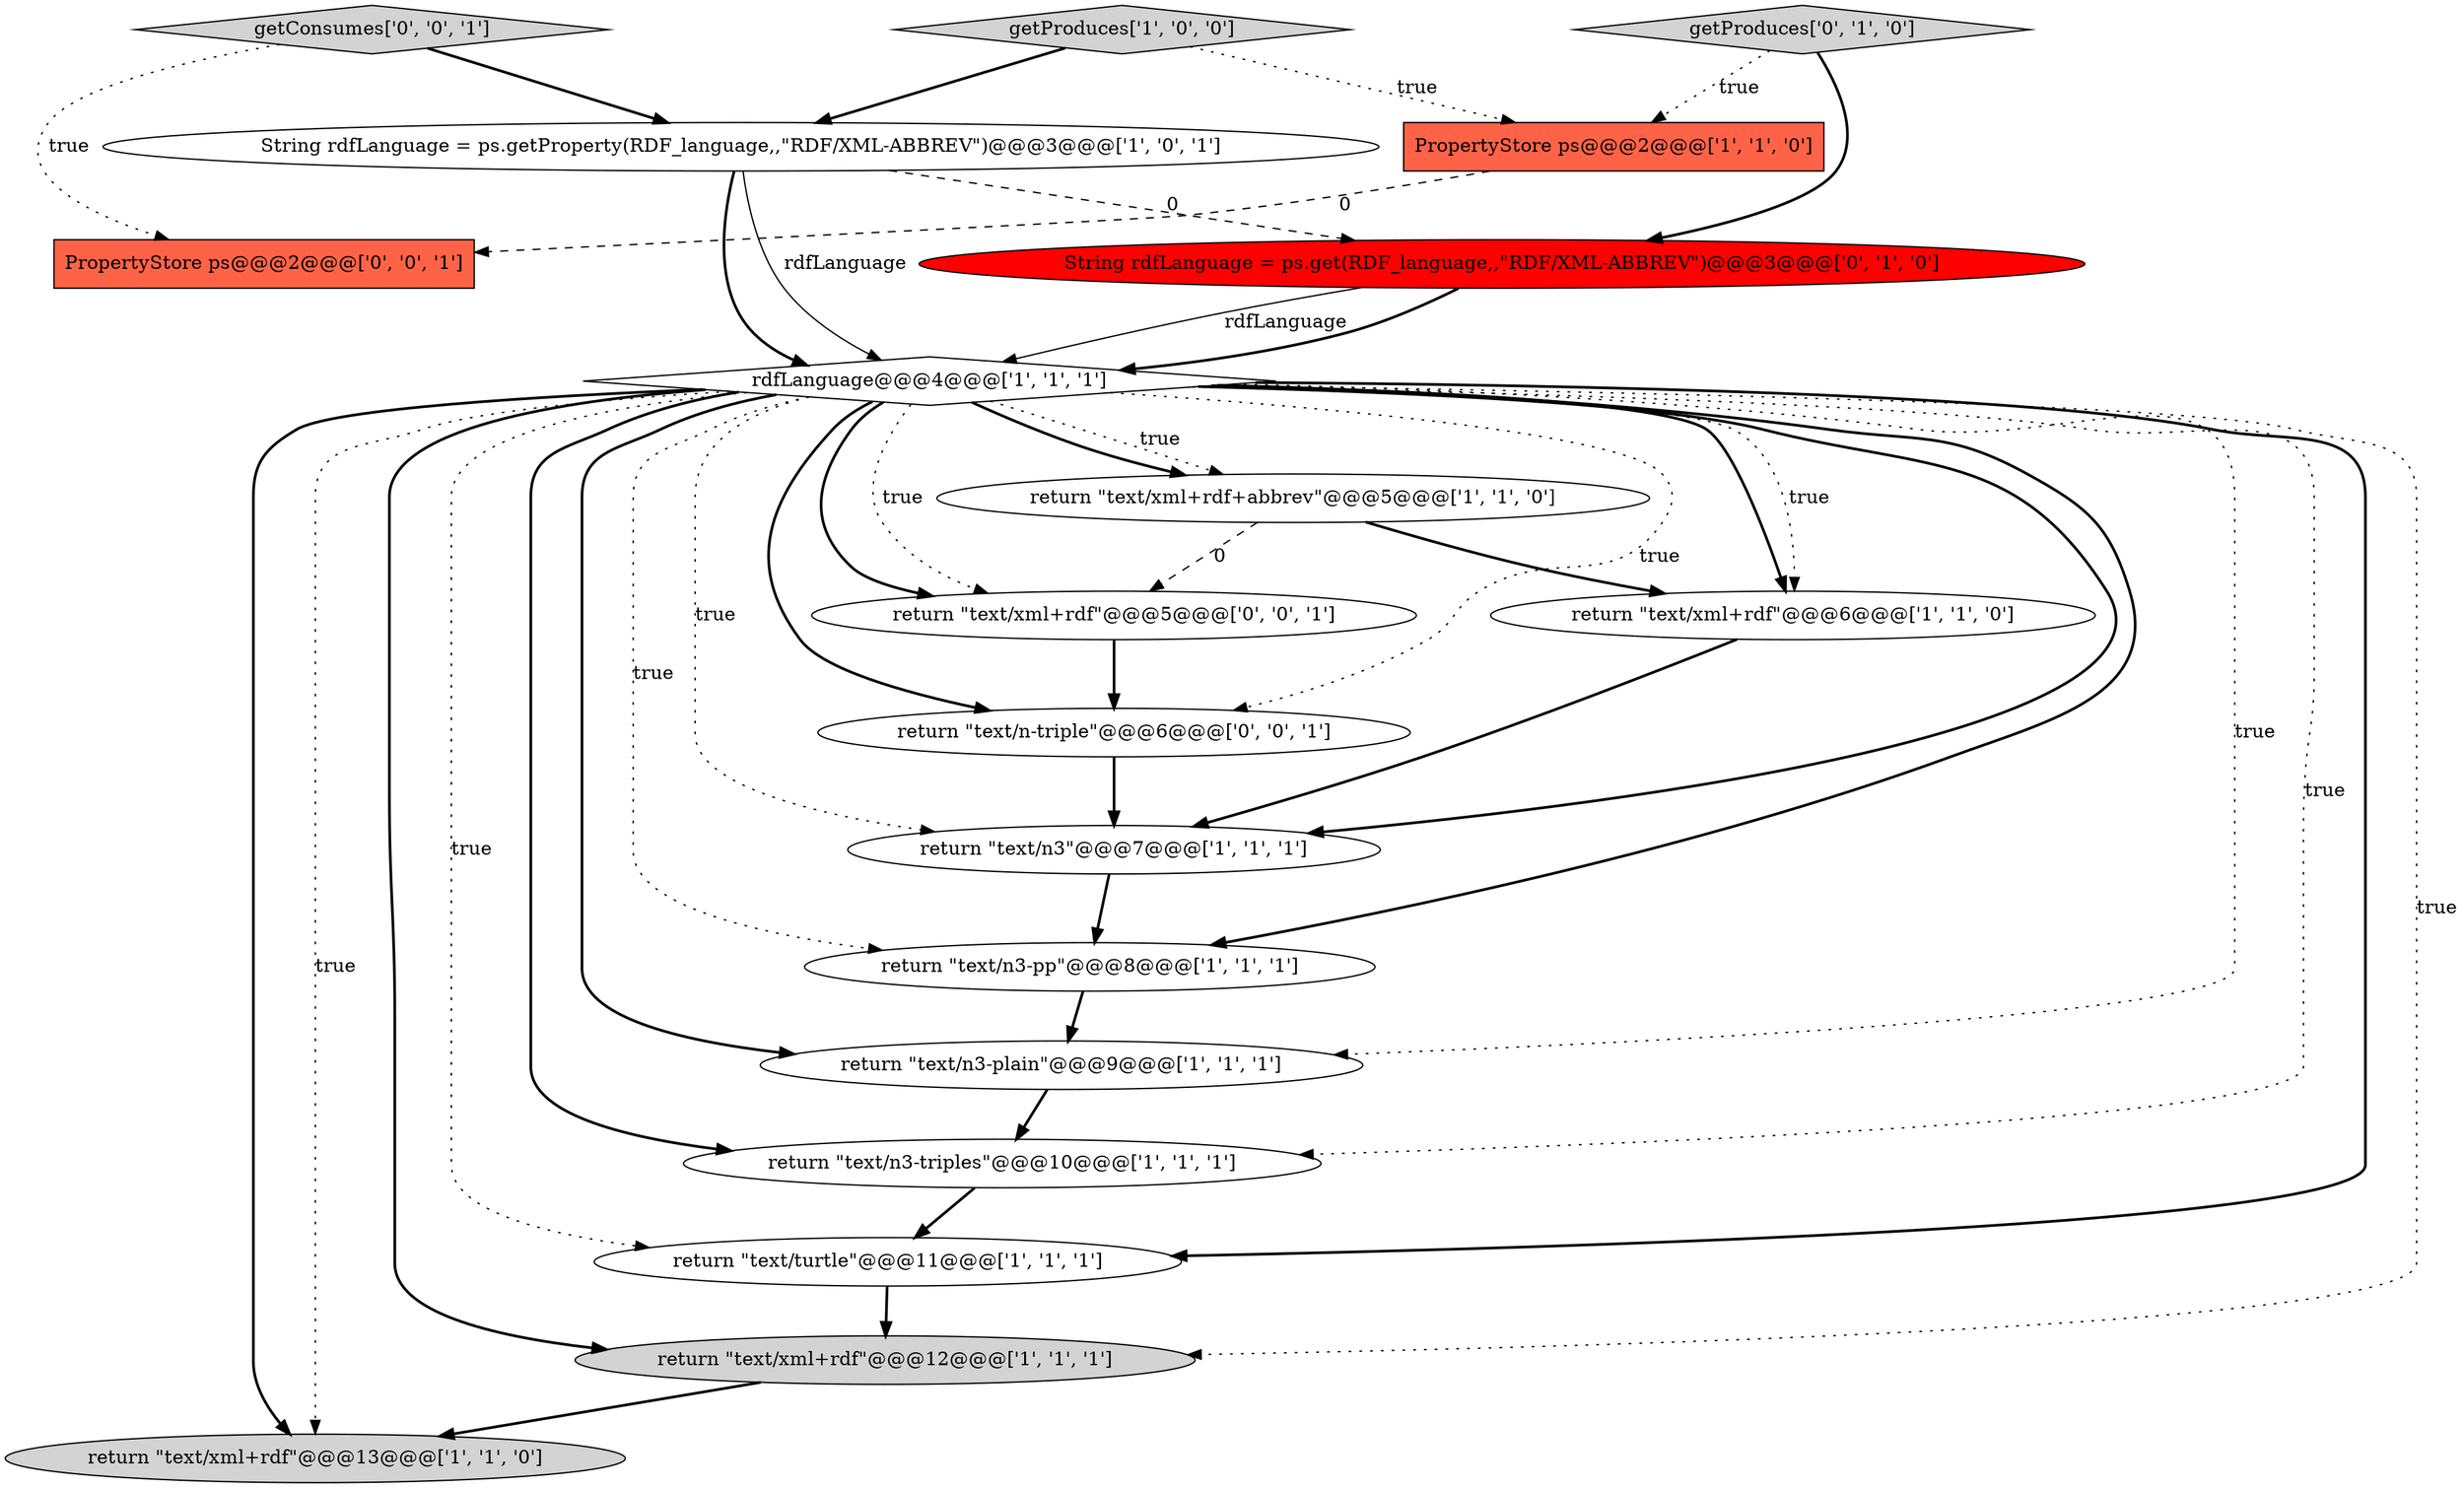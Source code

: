 digraph {
11 [style = filled, label = "return \"text/n3-plain\"@@@9@@@['1', '1', '1']", fillcolor = white, shape = ellipse image = "AAA0AAABBB1BBB"];
15 [style = filled, label = "getConsumes['0', '0', '1']", fillcolor = lightgray, shape = diamond image = "AAA0AAABBB3BBB"];
2 [style = filled, label = "return \"text/xml+rdf\"@@@13@@@['1', '1', '0']", fillcolor = lightgray, shape = ellipse image = "AAA0AAABBB1BBB"];
18 [style = filled, label = "PropertyStore ps@@@2@@@['0', '0', '1']", fillcolor = tomato, shape = box image = "AAA0AAABBB3BBB"];
5 [style = filled, label = "return \"text/turtle\"@@@11@@@['1', '1', '1']", fillcolor = white, shape = ellipse image = "AAA0AAABBB1BBB"];
8 [style = filled, label = "return \"text/xml+rdf\"@@@6@@@['1', '1', '0']", fillcolor = white, shape = ellipse image = "AAA0AAABBB1BBB"];
0 [style = filled, label = "String rdfLanguage = ps.getProperty(RDF_language,,\"RDF/XML-ABBREV\")@@@3@@@['1', '0', '1']", fillcolor = white, shape = ellipse image = "AAA0AAABBB1BBB"];
16 [style = filled, label = "return \"text/xml+rdf\"@@@5@@@['0', '0', '1']", fillcolor = white, shape = ellipse image = "AAA0AAABBB3BBB"];
4 [style = filled, label = "return \"text/n3\"@@@7@@@['1', '1', '1']", fillcolor = white, shape = ellipse image = "AAA0AAABBB1BBB"];
3 [style = filled, label = "getProduces['1', '0', '0']", fillcolor = lightgray, shape = diamond image = "AAA0AAABBB1BBB"];
1 [style = filled, label = "rdfLanguage@@@4@@@['1', '1', '1']", fillcolor = white, shape = diamond image = "AAA0AAABBB1BBB"];
6 [style = filled, label = "return \"text/n3-pp\"@@@8@@@['1', '1', '1']", fillcolor = white, shape = ellipse image = "AAA0AAABBB1BBB"];
12 [style = filled, label = "return \"text/xml+rdf\"@@@12@@@['1', '1', '1']", fillcolor = lightgray, shape = ellipse image = "AAA0AAABBB1BBB"];
7 [style = filled, label = "return \"text/xml+rdf+abbrev\"@@@5@@@['1', '1', '0']", fillcolor = white, shape = ellipse image = "AAA0AAABBB1BBB"];
13 [style = filled, label = "getProduces['0', '1', '0']", fillcolor = lightgray, shape = diamond image = "AAA0AAABBB2BBB"];
14 [style = filled, label = "String rdfLanguage = ps.get(RDF_language,,\"RDF/XML-ABBREV\")@@@3@@@['0', '1', '0']", fillcolor = red, shape = ellipse image = "AAA1AAABBB2BBB"];
17 [style = filled, label = "return \"text/n-triple\"@@@6@@@['0', '0', '1']", fillcolor = white, shape = ellipse image = "AAA0AAABBB3BBB"];
9 [style = filled, label = "PropertyStore ps@@@2@@@['1', '1', '0']", fillcolor = tomato, shape = box image = "AAA0AAABBB1BBB"];
10 [style = filled, label = "return \"text/n3-triples\"@@@10@@@['1', '1', '1']", fillcolor = white, shape = ellipse image = "AAA0AAABBB1BBB"];
1->5 [style = bold, label=""];
1->4 [style = bold, label=""];
1->8 [style = bold, label=""];
1->10 [style = dotted, label="true"];
1->17 [style = dotted, label="true"];
4->6 [style = bold, label=""];
7->16 [style = dashed, label="0"];
9->18 [style = dashed, label="0"];
1->11 [style = dotted, label="true"];
15->18 [style = dotted, label="true"];
14->1 [style = solid, label="rdfLanguage"];
1->4 [style = dotted, label="true"];
16->17 [style = bold, label=""];
3->9 [style = dotted, label="true"];
7->8 [style = bold, label=""];
1->7 [style = bold, label=""];
3->0 [style = bold, label=""];
14->1 [style = bold, label=""];
1->11 [style = bold, label=""];
1->17 [style = bold, label=""];
1->7 [style = dotted, label="true"];
0->14 [style = dashed, label="0"];
12->2 [style = bold, label=""];
1->6 [style = bold, label=""];
10->5 [style = bold, label=""];
5->12 [style = bold, label=""];
11->10 [style = bold, label=""];
1->16 [style = bold, label=""];
0->1 [style = bold, label=""];
6->11 [style = bold, label=""];
15->0 [style = bold, label=""];
1->12 [style = dotted, label="true"];
0->1 [style = solid, label="rdfLanguage"];
1->8 [style = dotted, label="true"];
1->12 [style = bold, label=""];
1->6 [style = dotted, label="true"];
1->2 [style = bold, label=""];
1->16 [style = dotted, label="true"];
8->4 [style = bold, label=""];
1->2 [style = dotted, label="true"];
1->10 [style = bold, label=""];
1->5 [style = dotted, label="true"];
13->14 [style = bold, label=""];
17->4 [style = bold, label=""];
13->9 [style = dotted, label="true"];
}
